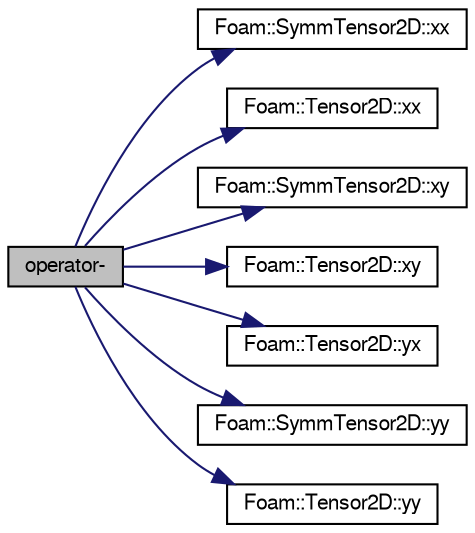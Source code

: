 digraph "operator-"
{
  bgcolor="transparent";
  edge [fontname="FreeSans",fontsize="10",labelfontname="FreeSans",labelfontsize="10"];
  node [fontname="FreeSans",fontsize="10",shape=record];
  rankdir="LR";
  Node128622 [label="operator-",height=0.2,width=0.4,color="black", fillcolor="grey75", style="filled", fontcolor="black"];
  Node128622 -> Node128623 [color="midnightblue",fontsize="10",style="solid",fontname="FreeSans"];
  Node128623 [label="Foam::SymmTensor2D::xx",height=0.2,width=0.4,color="black",URL="$a28314.html#a1b97c7c1ed81b4fb23da8dcb71a8cd2a"];
  Node128622 -> Node128624 [color="midnightblue",fontsize="10",style="solid",fontname="FreeSans"];
  Node128624 [label="Foam::Tensor2D::xx",height=0.2,width=0.4,color="black",URL="$a28390.html#a1b97c7c1ed81b4fb23da8dcb71a8cd2a"];
  Node128622 -> Node128625 [color="midnightblue",fontsize="10",style="solid",fontname="FreeSans"];
  Node128625 [label="Foam::SymmTensor2D::xy",height=0.2,width=0.4,color="black",URL="$a28314.html#aab470ae2a5eeac8c33a7b6abac6b39b3"];
  Node128622 -> Node128626 [color="midnightblue",fontsize="10",style="solid",fontname="FreeSans"];
  Node128626 [label="Foam::Tensor2D::xy",height=0.2,width=0.4,color="black",URL="$a28390.html#aab470ae2a5eeac8c33a7b6abac6b39b3"];
  Node128622 -> Node128627 [color="midnightblue",fontsize="10",style="solid",fontname="FreeSans"];
  Node128627 [label="Foam::Tensor2D::yx",height=0.2,width=0.4,color="black",URL="$a28390.html#a217bb42e2157c7914d7ebb0ffb730b7d"];
  Node128622 -> Node128628 [color="midnightblue",fontsize="10",style="solid",fontname="FreeSans"];
  Node128628 [label="Foam::SymmTensor2D::yy",height=0.2,width=0.4,color="black",URL="$a28314.html#aba9d77023a5662b9c2d3639d5de555a0"];
  Node128622 -> Node128629 [color="midnightblue",fontsize="10",style="solid",fontname="FreeSans"];
  Node128629 [label="Foam::Tensor2D::yy",height=0.2,width=0.4,color="black",URL="$a28390.html#aba9d77023a5662b9c2d3639d5de555a0"];
}
